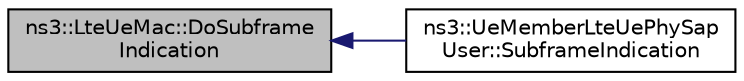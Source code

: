 digraph "ns3::LteUeMac::DoSubframeIndication"
{
  edge [fontname="Helvetica",fontsize="10",labelfontname="Helvetica",labelfontsize="10"];
  node [fontname="Helvetica",fontsize="10",shape=record];
  rankdir="LR";
  Node1 [label="ns3::LteUeMac::DoSubframe\lIndication",height=0.2,width=0.4,color="black", fillcolor="grey75", style="filled", fontcolor="black"];
  Node1 -> Node2 [dir="back",color="midnightblue",fontsize="10",style="solid"];
  Node2 [label="ns3::UeMemberLteUePhySap\lUser::SubframeIndication",height=0.2,width=0.4,color="black", fillcolor="white", style="filled",URL="$dc/d17/classns3_1_1UeMemberLteUePhySapUser.html#a56aa45c70f78a51cf33d825414d37fa5",tooltip="Trigger the start from a new frame (input from Phy layer) "];
}
